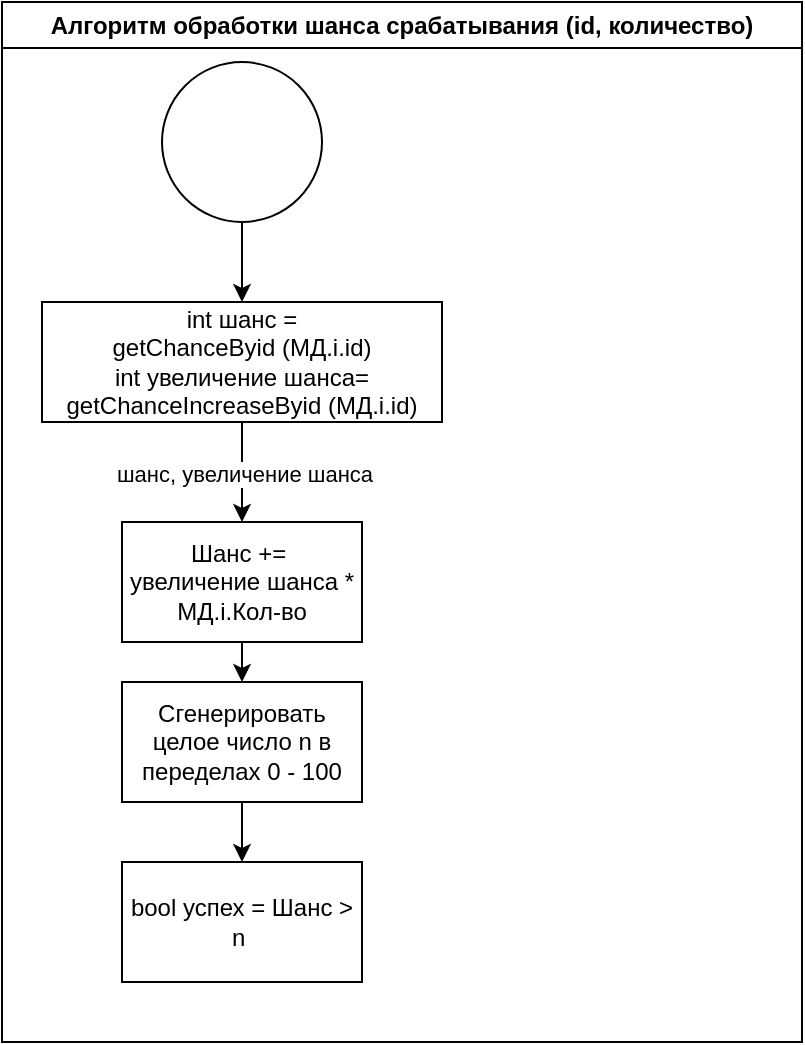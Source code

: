 <mxfile version="22.1.16" type="device">
  <diagram name="Страница — 1" id="x3ASPkyUIjZy-x1FBZUD">
    <mxGraphModel dx="573" dy="-6175" grid="1" gridSize="10" guides="1" tooltips="1" connect="1" arrows="1" fold="1" page="1" pageScale="1" pageWidth="827" pageHeight="1169" math="0" shadow="0">
      <root>
        <mxCell id="0" />
        <mxCell id="1" parent="0" />
        <mxCell id="8_T74Xt0qUnq9rnjdWRC-618" value="Алгоритм обработки шанса срабатывания (id, количество)" style="swimlane;whiteSpace=wrap;html=1;startSize=23;" vertex="1" parent="1">
          <mxGeometry x="1070" y="7080" width="400" height="520" as="geometry" />
        </mxCell>
        <mxCell id="8_T74Xt0qUnq9rnjdWRC-619" style="edgeStyle=orthogonalEdgeStyle;rounded=0;orthogonalLoop=1;jettySize=auto;html=1;exitX=0.5;exitY=1;exitDx=0;exitDy=0;entryX=0.5;entryY=0;entryDx=0;entryDy=0;" edge="1" parent="8_T74Xt0qUnq9rnjdWRC-618" source="8_T74Xt0qUnq9rnjdWRC-621" target="8_T74Xt0qUnq9rnjdWRC-625">
          <mxGeometry relative="1" as="geometry">
            <mxPoint x="90.2" y="240" as="targetPoint" />
          </mxGeometry>
        </mxCell>
        <mxCell id="8_T74Xt0qUnq9rnjdWRC-620" value="шанс, увеличение шанса" style="edgeLabel;html=1;align=center;verticalAlign=middle;resizable=0;points=[];" vertex="1" connectable="0" parent="8_T74Xt0qUnq9rnjdWRC-619">
          <mxGeometry x="0.045" y="1" relative="1" as="geometry">
            <mxPoint as="offset" />
          </mxGeometry>
        </mxCell>
        <mxCell id="8_T74Xt0qUnq9rnjdWRC-621" value="int шанс =&lt;br&gt;getChanceByid (МД.i.id)&lt;br&gt;int&amp;nbsp;увеличение шанса=&lt;br style=&quot;border-color: var(--border-color);&quot;&gt;getChanceIncreaseByid (МД.i.id)" style="rounded=0;whiteSpace=wrap;html=1;container=0;" vertex="1" parent="8_T74Xt0qUnq9rnjdWRC-618">
          <mxGeometry x="20" y="150" width="200" height="60" as="geometry" />
        </mxCell>
        <mxCell id="8_T74Xt0qUnq9rnjdWRC-622" style="edgeStyle=orthogonalEdgeStyle;rounded=0;orthogonalLoop=1;jettySize=auto;html=1;exitX=0.5;exitY=1;exitDx=0;exitDy=0;entryX=0.5;entryY=0;entryDx=0;entryDy=0;" edge="1" parent="8_T74Xt0qUnq9rnjdWRC-618" source="8_T74Xt0qUnq9rnjdWRC-623" target="8_T74Xt0qUnq9rnjdWRC-628">
          <mxGeometry relative="1" as="geometry" />
        </mxCell>
        <mxCell id="8_T74Xt0qUnq9rnjdWRC-623" value="Сгенерировать целое число n в переделах 0 - 100" style="rounded=0;whiteSpace=wrap;html=1;container=0;" vertex="1" parent="8_T74Xt0qUnq9rnjdWRC-618">
          <mxGeometry x="60" y="340" width="120" height="60" as="geometry" />
        </mxCell>
        <mxCell id="8_T74Xt0qUnq9rnjdWRC-624" style="edgeStyle=orthogonalEdgeStyle;rounded=0;orthogonalLoop=1;jettySize=auto;html=1;exitX=0.5;exitY=1;exitDx=0;exitDy=0;entryX=0.5;entryY=0;entryDx=0;entryDy=0;" edge="1" parent="8_T74Xt0qUnq9rnjdWRC-618" source="8_T74Xt0qUnq9rnjdWRC-625" target="8_T74Xt0qUnq9rnjdWRC-623">
          <mxGeometry relative="1" as="geometry" />
        </mxCell>
        <mxCell id="8_T74Xt0qUnq9rnjdWRC-625" value="Шанс +=&amp;nbsp; увеличение шанса * МД.i.Кол-во" style="rounded=0;whiteSpace=wrap;html=1;" vertex="1" parent="8_T74Xt0qUnq9rnjdWRC-618">
          <mxGeometry x="60" y="260" width="120" height="60" as="geometry" />
        </mxCell>
        <mxCell id="8_T74Xt0qUnq9rnjdWRC-626" style="edgeStyle=orthogonalEdgeStyle;rounded=0;orthogonalLoop=1;jettySize=auto;html=1;exitX=0.5;exitY=1;exitDx=0;exitDy=0;entryX=0.5;entryY=0;entryDx=0;entryDy=0;" edge="1" parent="8_T74Xt0qUnq9rnjdWRC-618" source="8_T74Xt0qUnq9rnjdWRC-627" target="8_T74Xt0qUnq9rnjdWRC-621">
          <mxGeometry relative="1" as="geometry" />
        </mxCell>
        <mxCell id="8_T74Xt0qUnq9rnjdWRC-627" value="" style="ellipse;whiteSpace=wrap;html=1;aspect=fixed;" vertex="1" parent="8_T74Xt0qUnq9rnjdWRC-618">
          <mxGeometry x="80" y="30" width="80" height="80" as="geometry" />
        </mxCell>
        <mxCell id="8_T74Xt0qUnq9rnjdWRC-628" value="bool успех = Шанс &amp;gt; n&amp;nbsp;" style="rounded=0;whiteSpace=wrap;html=1;" vertex="1" parent="8_T74Xt0qUnq9rnjdWRC-618">
          <mxGeometry x="60" y="430" width="120" height="60" as="geometry" />
        </mxCell>
      </root>
    </mxGraphModel>
  </diagram>
</mxfile>
